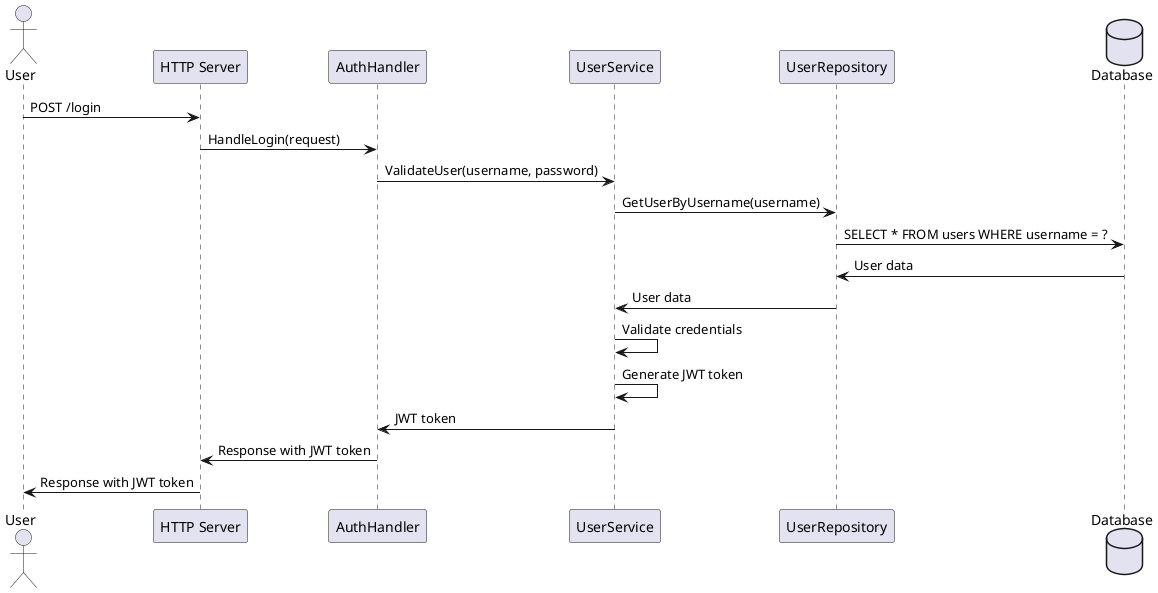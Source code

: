 @startuml
actor User
participant "HTTP Server" as HttpServer
participant "AuthHandler" as AuthHandler
participant "UserService" as UserService
participant "UserRepository" as UserRepository
database "Database" as Database

User -> HttpServer: POST /login
HttpServer -> AuthHandler: HandleLogin(request)
AuthHandler -> UserService: ValidateUser(username, password)
UserService -> UserRepository: GetUserByUsername(username)
UserRepository -> Database: SELECT * FROM users WHERE username = ?
Database -> UserRepository: User data
UserRepository -> UserService: User data
UserService -> UserService: Validate credentials
UserService -> UserService: Generate JWT token
UserService -> AuthHandler: JWT token
AuthHandler -> HttpServer: Response with JWT token
HttpServer -> User: Response with JWT token
@enduml
